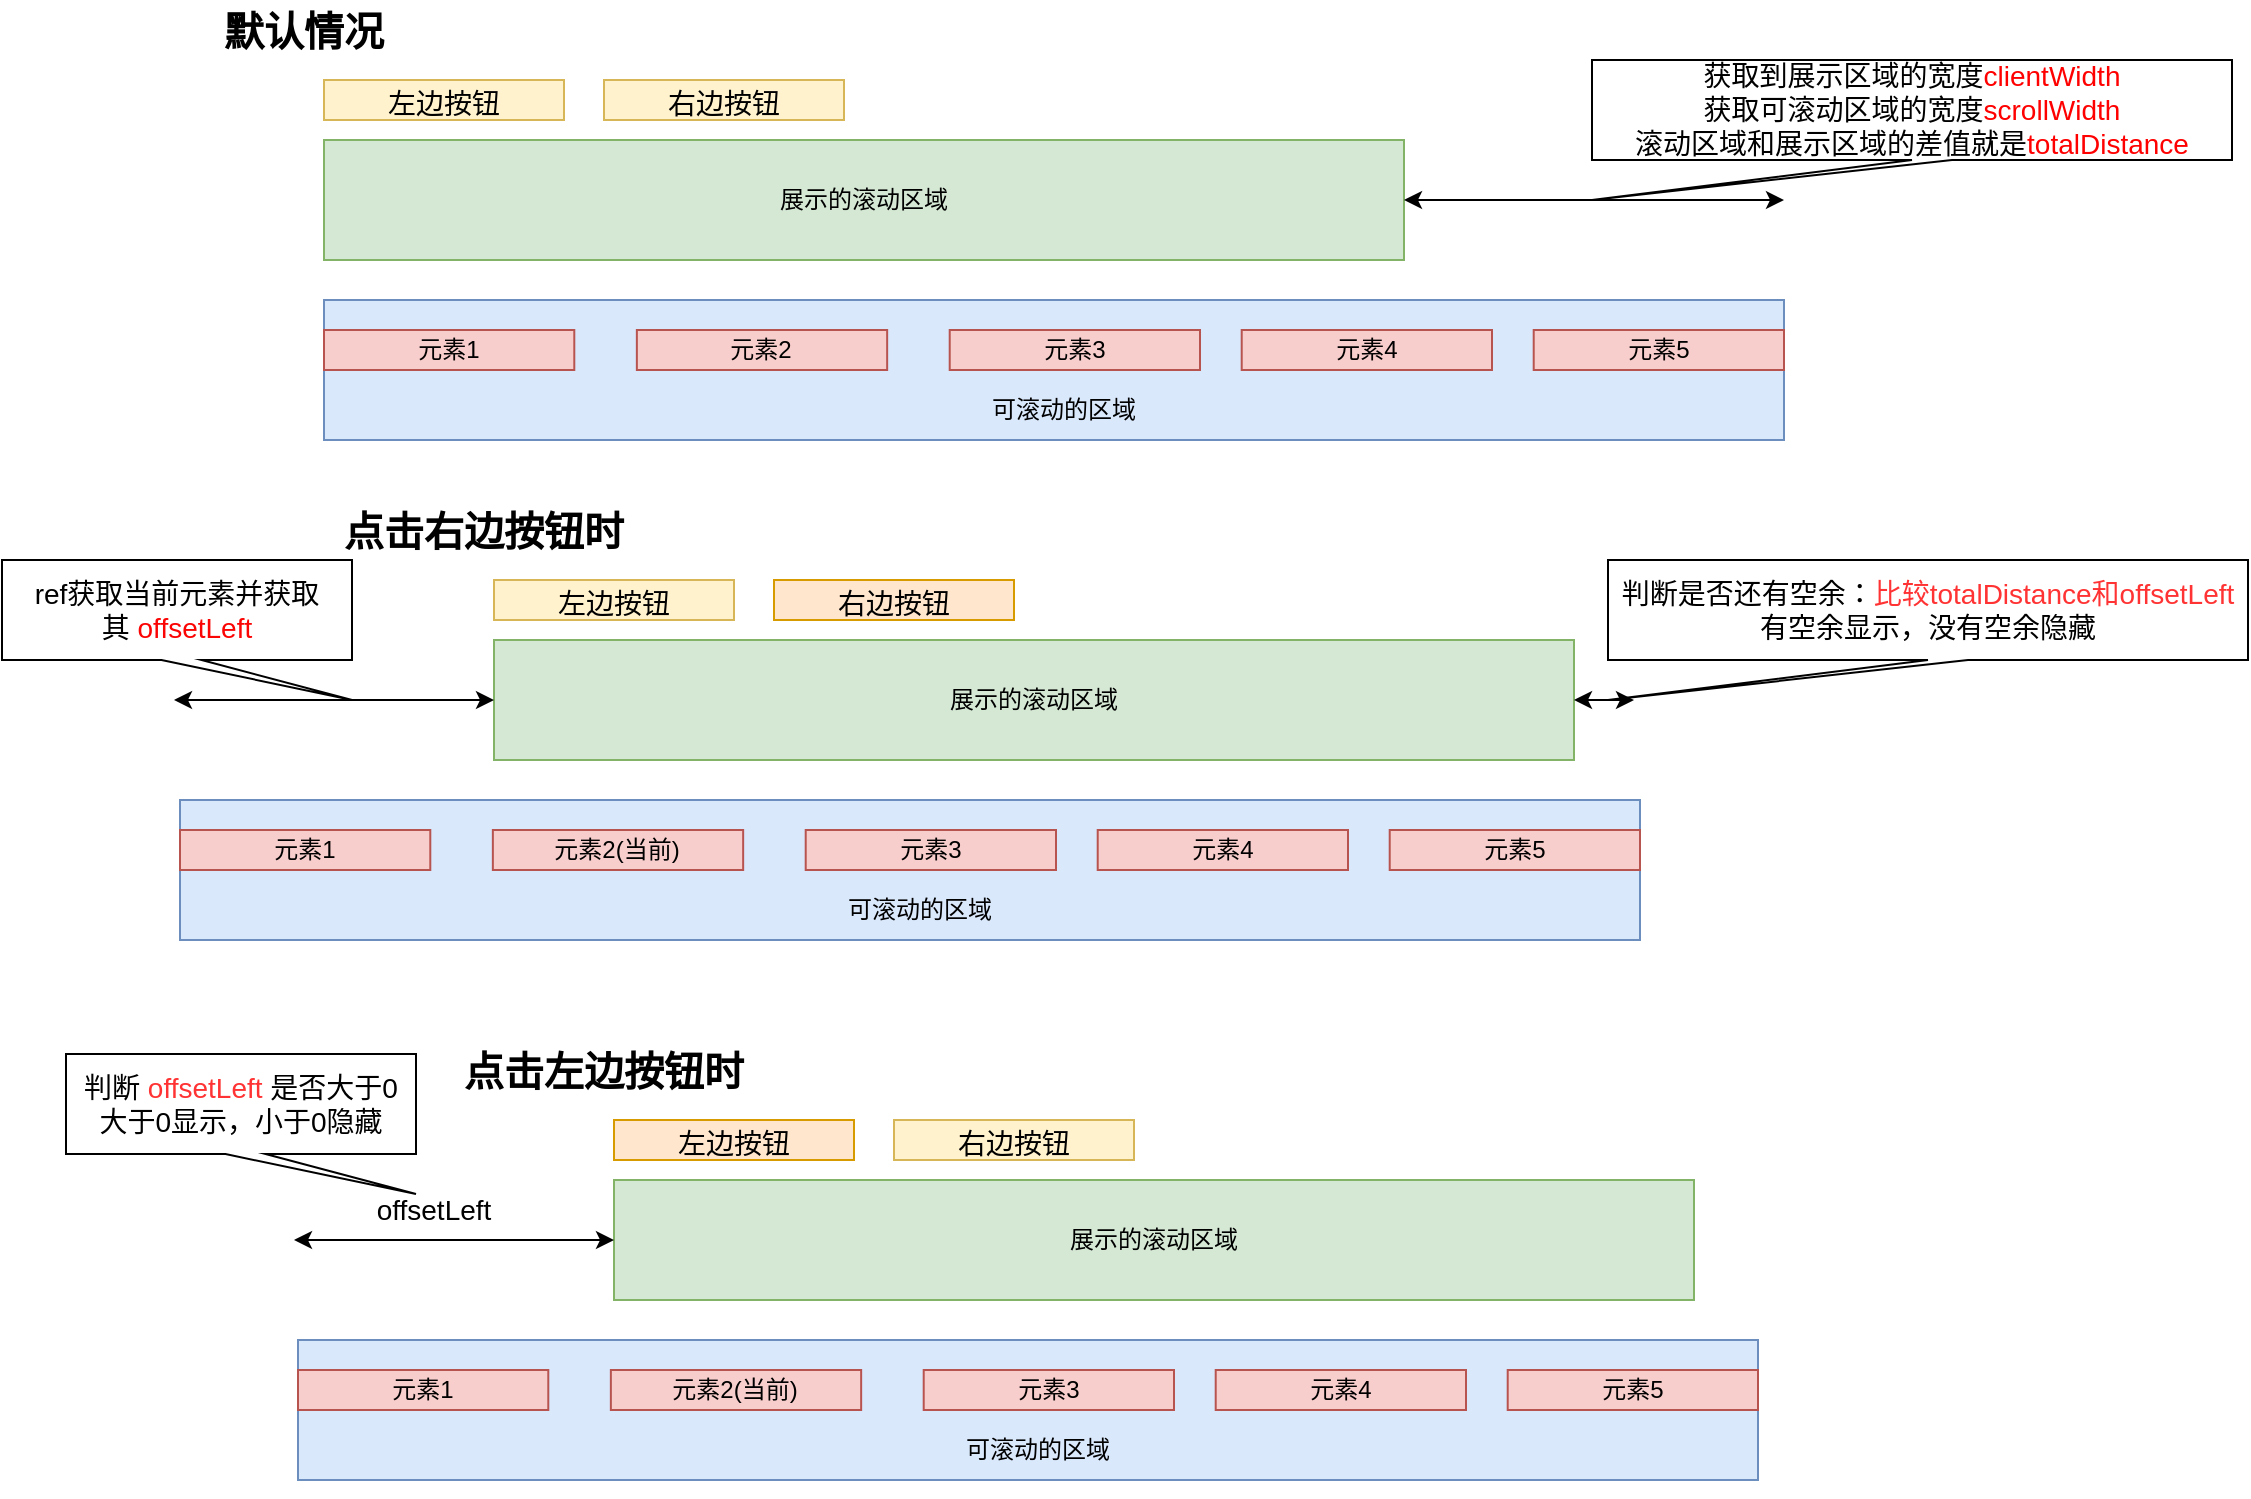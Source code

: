 <mxfile>
    <diagram id="tfaQWgE5kcH0_kou2yxl" name="第 1 页">
        <mxGraphModel dx="1220" dy="840" grid="1" gridSize="10" guides="1" tooltips="1" connect="1" arrows="1" fold="1" page="1" pageScale="1" pageWidth="1169" pageHeight="827" math="0" shadow="0">
            <root>
                <mxCell id="0"/>
                <mxCell id="1" parent="0"/>
                <mxCell id="2" value="展示的滚动区域" style="rounded=0;whiteSpace=wrap;html=1;fillColor=#d5e8d4;strokeColor=#82b366;" parent="1" vertex="1">
                    <mxGeometry x="188" y="110" width="540" height="60" as="geometry"/>
                </mxCell>
                <mxCell id="13" value="" style="group" parent="1" vertex="1" connectable="0">
                    <mxGeometry x="188" y="190" width="730" height="70" as="geometry"/>
                </mxCell>
                <mxCell id="3" value="" style="rounded=0;whiteSpace=wrap;html=1;fillColor=#dae8fc;strokeColor=#6c8ebf;container=1;" parent="13" vertex="1">
                    <mxGeometry width="730" height="70" as="geometry"/>
                </mxCell>
                <mxCell id="4" value="元素1" style="rounded=0;whiteSpace=wrap;html=1;fillColor=#f8cecc;strokeColor=#b85450;" parent="13" vertex="1">
                    <mxGeometry y="15" width="125.143" height="20" as="geometry"/>
                </mxCell>
                <mxCell id="5" value="元素3" style="rounded=0;whiteSpace=wrap;html=1;fillColor=#f8cecc;strokeColor=#b85450;" parent="13" vertex="1">
                    <mxGeometry x="312.857" y="15" width="125.143" height="20" as="geometry"/>
                </mxCell>
                <mxCell id="6" value="元素2" style="rounded=0;whiteSpace=wrap;html=1;fillColor=#f8cecc;strokeColor=#b85450;" parent="13" vertex="1">
                    <mxGeometry x="156.429" y="15" width="125.143" height="20" as="geometry"/>
                </mxCell>
                <mxCell id="7" value="元素4" style="rounded=0;whiteSpace=wrap;html=1;fillColor=#f8cecc;strokeColor=#b85450;" parent="13" vertex="1">
                    <mxGeometry x="458.857" y="15" width="125.143" height="20" as="geometry"/>
                </mxCell>
                <mxCell id="8" value="元素5" style="rounded=0;whiteSpace=wrap;html=1;fillColor=#f8cecc;strokeColor=#b85450;" parent="13" vertex="1">
                    <mxGeometry x="604.857" y="15" width="125.143" height="20" as="geometry"/>
                </mxCell>
                <mxCell id="38" style="edgeStyle=none;html=1;fontSize=14;" parent="13" source="12" target="3" edge="1">
                    <mxGeometry relative="1" as="geometry"/>
                </mxCell>
                <mxCell id="12" value="可滚动的区域" style="text;html=1;strokeColor=none;fillColor=none;align=center;verticalAlign=middle;whiteSpace=wrap;rounded=0;" parent="13" vertex="1">
                    <mxGeometry x="323.286" y="40" width="93.857" height="30" as="geometry"/>
                </mxCell>
                <mxCell id="14" value="&lt;b&gt;&lt;font style=&quot;font-size: 20px;&quot;&gt;默认情况&lt;/font&gt;&lt;/b&gt;" style="text;html=1;strokeColor=none;fillColor=none;align=center;verticalAlign=middle;whiteSpace=wrap;rounded=0;" parent="1" vertex="1">
                    <mxGeometry x="108" y="40" width="140" height="30" as="geometry"/>
                </mxCell>
                <mxCell id="25" value="&lt;p style=&quot;line-height: 130%;&quot;&gt;&lt;font style=&quot;font-size: 14px;&quot;&gt;左边按钮&lt;/font&gt;&lt;/p&gt;" style="rounded=0;whiteSpace=wrap;html=1;fontSize=20;fillColor=#fff2cc;strokeColor=#d6b656;" parent="1" vertex="1">
                    <mxGeometry x="188" y="80" width="120" height="20" as="geometry"/>
                </mxCell>
                <mxCell id="37" value="&lt;p style=&quot;line-height: 130%;&quot;&gt;&lt;font style=&quot;font-size: 14px;&quot;&gt;右边按钮&lt;/font&gt;&lt;/p&gt;" style="rounded=0;whiteSpace=wrap;html=1;fontSize=20;fillColor=#fff2cc;strokeColor=#d6b656;" parent="1" vertex="1">
                    <mxGeometry x="328" y="80" width="120" height="20" as="geometry"/>
                </mxCell>
                <mxCell id="39" value="展示的滚动区域" style="rounded=0;whiteSpace=wrap;html=1;fillColor=#d5e8d4;strokeColor=#82b366;" parent="1" vertex="1">
                    <mxGeometry x="273" y="360" width="540" height="60" as="geometry"/>
                </mxCell>
                <mxCell id="49" value="&lt;b&gt;&lt;font style=&quot;font-size: 20px;&quot;&gt;点击右边按钮时&lt;/font&gt;&lt;/b&gt;" style="text;html=1;strokeColor=none;fillColor=none;align=center;verticalAlign=middle;whiteSpace=wrap;rounded=0;" parent="1" vertex="1">
                    <mxGeometry x="193" y="290" width="150" height="30" as="geometry"/>
                </mxCell>
                <mxCell id="50" value="&lt;p style=&quot;line-height: 130%;&quot;&gt;&lt;font style=&quot;font-size: 14px;&quot;&gt;左边按钮&lt;/font&gt;&lt;/p&gt;" style="rounded=0;whiteSpace=wrap;html=1;fontSize=20;fillColor=#fff2cc;strokeColor=#d6b656;" parent="1" vertex="1">
                    <mxGeometry x="273" y="330" width="120" height="20" as="geometry"/>
                </mxCell>
                <mxCell id="51" value="&lt;p style=&quot;line-height: 130%;&quot;&gt;&lt;font style=&quot;font-size: 14px;&quot;&gt;右边按钮&lt;/font&gt;&lt;/p&gt;" style="rounded=0;whiteSpace=wrap;html=1;fontSize=20;fillColor=#ffe6cc;strokeColor=#d79b00;" parent="1" vertex="1">
                    <mxGeometry x="413" y="330" width="120" height="20" as="geometry"/>
                </mxCell>
                <mxCell id="52" value="" style="endArrow=classic;startArrow=classic;html=1;fontSize=14;exitX=1;exitY=0.5;exitDx=0;exitDy=0;" parent="1" source="2" edge="1">
                    <mxGeometry width="50" height="50" relative="1" as="geometry">
                        <mxPoint x="398" y="400" as="sourcePoint"/>
                        <mxPoint x="918" y="140" as="targetPoint"/>
                    </mxGeometry>
                </mxCell>
                <mxCell id="64" value="" style="endArrow=classic;startArrow=classic;html=1;fontSize=14;entryX=0;entryY=0.5;entryDx=0;entryDy=0;" parent="1" target="39" edge="1">
                    <mxGeometry width="50" height="50" relative="1" as="geometry">
                        <mxPoint x="113" y="390" as="sourcePoint"/>
                        <mxPoint x="213" y="360" as="targetPoint"/>
                    </mxGeometry>
                </mxCell>
                <mxCell id="66" value="" style="endArrow=classic;startArrow=classic;html=1;fontSize=14;exitX=1;exitY=0.5;exitDx=0;exitDy=0;" parent="1" source="39" edge="1">
                    <mxGeometry width="50" height="50" relative="1" as="geometry">
                        <mxPoint x="833" y="410" as="sourcePoint"/>
                        <mxPoint x="843" y="390" as="targetPoint"/>
                    </mxGeometry>
                </mxCell>
                <mxCell id="68" value="判断是否还有空余：&lt;font color=&quot;#ff3333&quot;&gt;比较totalDistance和offsetLeft&lt;/font&gt;&lt;br&gt;有空余显示，没有空余隐藏" style="shape=callout;whiteSpace=wrap;html=1;perimeter=calloutPerimeter;fontSize=14;direction=east;flipV=0;flipH=0;size=20;position=0.5;position2=0;" parent="1" vertex="1">
                    <mxGeometry x="830" y="320" width="320" height="70" as="geometry"/>
                </mxCell>
                <mxCell id="69" value="展示的滚动区域" style="rounded=0;whiteSpace=wrap;html=1;fillColor=#d5e8d4;strokeColor=#82b366;" parent="1" vertex="1">
                    <mxGeometry x="333" y="630" width="540" height="60" as="geometry"/>
                </mxCell>
                <mxCell id="70" value="&lt;b&gt;&lt;font style=&quot;font-size: 20px;&quot;&gt;点击左边按钮时&lt;/font&gt;&lt;/b&gt;" style="text;html=1;strokeColor=none;fillColor=none;align=center;verticalAlign=middle;whiteSpace=wrap;rounded=0;" parent="1" vertex="1">
                    <mxGeometry x="253" y="560" width="150" height="30" as="geometry"/>
                </mxCell>
                <mxCell id="71" value="&lt;p style=&quot;line-height: 130%;&quot;&gt;&lt;font style=&quot;font-size: 14px;&quot;&gt;左边按钮&lt;/font&gt;&lt;/p&gt;" style="rounded=0;whiteSpace=wrap;html=1;fontSize=20;fillColor=#ffe6cc;strokeColor=#d79b00;" parent="1" vertex="1">
                    <mxGeometry x="333" y="600" width="120" height="20" as="geometry"/>
                </mxCell>
                <mxCell id="72" value="&lt;p style=&quot;line-height: 130%;&quot;&gt;&lt;font style=&quot;font-size: 14px;&quot;&gt;右边按钮&lt;/font&gt;&lt;/p&gt;" style="rounded=0;whiteSpace=wrap;html=1;fontSize=20;fillColor=#fff2cc;strokeColor=#d6b656;" parent="1" vertex="1">
                    <mxGeometry x="473" y="600" width="120" height="20" as="geometry"/>
                </mxCell>
                <mxCell id="82" value="" style="endArrow=classic;startArrow=classic;html=1;fontSize=14;entryX=0;entryY=0.5;entryDx=0;entryDy=0;" parent="1" target="69" edge="1">
                    <mxGeometry width="50" height="50" relative="1" as="geometry">
                        <mxPoint x="173" y="660" as="sourcePoint"/>
                        <mxPoint x="273" y="630" as="targetPoint"/>
                    </mxGeometry>
                </mxCell>
                <mxCell id="83" value="offsetLeft" style="text;html=1;strokeColor=none;fillColor=none;align=center;verticalAlign=middle;whiteSpace=wrap;rounded=0;fontSize=14;" parent="1" vertex="1">
                    <mxGeometry x="213" y="630" width="60" height="30" as="geometry"/>
                </mxCell>
                <mxCell id="85" value="判断&amp;nbsp;&lt;font color=&quot;#ff3333&quot;&gt;offsetLeft &lt;/font&gt;是否大于0&lt;br&gt;大于0显示，小于0隐藏" style="shape=callout;whiteSpace=wrap;html=1;perimeter=calloutPerimeter;fontSize=14;direction=east;flipV=0;flipH=1;size=20;position=0.43;position2=0;base=20;" parent="1" vertex="1">
                    <mxGeometry x="59" y="567" width="175" height="70" as="geometry"/>
                </mxCell>
                <mxCell id="86" value="获取到展示区域的宽度&lt;font color=&quot;#ff0000&quot;&gt;clientWidth&lt;/font&gt;&lt;br style=&quot;border-color: var(--border-color);&quot;&gt;获取可滚动区域的宽度&lt;font color=&quot;#ff0000&quot;&gt;scrollWidth&lt;/font&gt;&lt;br style=&quot;border-color: var(--border-color);&quot;&gt;滚动区域和展示区域的差值就是&lt;font color=&quot;#ff0000&quot;&gt;totalDistance&lt;/font&gt;" style="shape=callout;whiteSpace=wrap;html=1;perimeter=calloutPerimeter;fontSize=14;direction=east;flipV=0;flipH=0;size=20;position=0.5;position2=0;" parent="1" vertex="1">
                    <mxGeometry x="822" y="70" width="320" height="70" as="geometry"/>
                </mxCell>
                <mxCell id="87" value="ref获取当前元素并获取其&amp;nbsp;&lt;font style=&quot;border-color: var(--border-color);&quot; color=&quot;#fb0404&quot;&gt;offsetLeft&lt;/font&gt;" style="shape=callout;whiteSpace=wrap;html=1;perimeter=calloutPerimeter;fontSize=14;direction=east;flipV=0;flipH=1;size=20;position=0.43;position2=0;base=20;" parent="1" vertex="1">
                    <mxGeometry x="27" y="320" width="175" height="70" as="geometry"/>
                </mxCell>
                <mxCell id="88" value="" style="group" vertex="1" connectable="0" parent="1">
                    <mxGeometry x="116" y="440" width="730" height="70" as="geometry"/>
                </mxCell>
                <mxCell id="89" value="" style="rounded=0;whiteSpace=wrap;html=1;fillColor=#dae8fc;strokeColor=#6c8ebf;container=1;" vertex="1" parent="88">
                    <mxGeometry width="730" height="70" as="geometry"/>
                </mxCell>
                <mxCell id="90" value="元素1" style="rounded=0;whiteSpace=wrap;html=1;fillColor=#f8cecc;strokeColor=#b85450;" vertex="1" parent="88">
                    <mxGeometry y="15" width="125.143" height="20" as="geometry"/>
                </mxCell>
                <mxCell id="91" value="元素3" style="rounded=0;whiteSpace=wrap;html=1;fillColor=#f8cecc;strokeColor=#b85450;" vertex="1" parent="88">
                    <mxGeometry x="312.857" y="15" width="125.143" height="20" as="geometry"/>
                </mxCell>
                <mxCell id="92" value="元素2(当前)" style="rounded=0;whiteSpace=wrap;html=1;fillColor=#f8cecc;strokeColor=#b85450;" vertex="1" parent="88">
                    <mxGeometry x="156.429" y="15" width="125.143" height="20" as="geometry"/>
                </mxCell>
                <mxCell id="93" value="元素4" style="rounded=0;whiteSpace=wrap;html=1;fillColor=#f8cecc;strokeColor=#b85450;" vertex="1" parent="88">
                    <mxGeometry x="458.857" y="15" width="125.143" height="20" as="geometry"/>
                </mxCell>
                <mxCell id="94" value="元素5" style="rounded=0;whiteSpace=wrap;html=1;fillColor=#f8cecc;strokeColor=#b85450;" vertex="1" parent="88">
                    <mxGeometry x="604.857" y="15" width="125.143" height="20" as="geometry"/>
                </mxCell>
                <mxCell id="95" style="edgeStyle=none;html=1;fontSize=14;" edge="1" parent="88" source="96" target="89">
                    <mxGeometry relative="1" as="geometry"/>
                </mxCell>
                <mxCell id="96" value="可滚动的区域" style="text;html=1;strokeColor=none;fillColor=none;align=center;verticalAlign=middle;whiteSpace=wrap;rounded=0;" vertex="1" parent="88">
                    <mxGeometry x="323.286" y="40" width="93.857" height="30" as="geometry"/>
                </mxCell>
                <mxCell id="98" value="" style="group" vertex="1" connectable="0" parent="1">
                    <mxGeometry x="175" y="710" width="730" height="70" as="geometry"/>
                </mxCell>
                <mxCell id="99" value="" style="rounded=0;whiteSpace=wrap;html=1;fillColor=#dae8fc;strokeColor=#6c8ebf;container=1;" vertex="1" parent="98">
                    <mxGeometry width="730" height="70" as="geometry"/>
                </mxCell>
                <mxCell id="100" value="元素1" style="rounded=0;whiteSpace=wrap;html=1;fillColor=#f8cecc;strokeColor=#b85450;" vertex="1" parent="98">
                    <mxGeometry y="15" width="125.143" height="20" as="geometry"/>
                </mxCell>
                <mxCell id="101" value="元素3" style="rounded=0;whiteSpace=wrap;html=1;fillColor=#f8cecc;strokeColor=#b85450;" vertex="1" parent="98">
                    <mxGeometry x="312.857" y="15" width="125.143" height="20" as="geometry"/>
                </mxCell>
                <mxCell id="102" value="元素2(当前)" style="rounded=0;whiteSpace=wrap;html=1;fillColor=#f8cecc;strokeColor=#b85450;" vertex="1" parent="98">
                    <mxGeometry x="156.429" y="15" width="125.143" height="20" as="geometry"/>
                </mxCell>
                <mxCell id="103" value="元素4" style="rounded=0;whiteSpace=wrap;html=1;fillColor=#f8cecc;strokeColor=#b85450;" vertex="1" parent="98">
                    <mxGeometry x="458.857" y="15" width="125.143" height="20" as="geometry"/>
                </mxCell>
                <mxCell id="104" value="元素5" style="rounded=0;whiteSpace=wrap;html=1;fillColor=#f8cecc;strokeColor=#b85450;" vertex="1" parent="98">
                    <mxGeometry x="604.857" y="15" width="125.143" height="20" as="geometry"/>
                </mxCell>
                <mxCell id="105" style="edgeStyle=none;html=1;fontSize=14;" edge="1" parent="98" source="106" target="99">
                    <mxGeometry relative="1" as="geometry"/>
                </mxCell>
                <mxCell id="106" value="可滚动的区域" style="text;html=1;strokeColor=none;fillColor=none;align=center;verticalAlign=middle;whiteSpace=wrap;rounded=0;" vertex="1" parent="98">
                    <mxGeometry x="323.286" y="40" width="93.857" height="30" as="geometry"/>
                </mxCell>
            </root>
        </mxGraphModel>
    </diagram>
</mxfile>